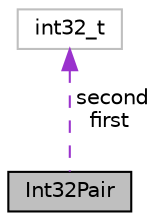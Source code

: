 digraph "Int32Pair"
{
  edge [fontname="Helvetica",fontsize="10",labelfontname="Helvetica",labelfontsize="10"];
  node [fontname="Helvetica",fontsize="10",shape=record];
  Node1 [label="Int32Pair",height=0.2,width=0.4,color="black", fillcolor="grey75", style="filled", fontcolor="black"];
  Node2 -> Node1 [dir="back",color="darkorchid3",fontsize="10",style="dashed",label=" second\nfirst" ,fontname="Helvetica"];
  Node2 [label="int32_t",height=0.2,width=0.4,color="grey75", fillcolor="white", style="filled"];
}
